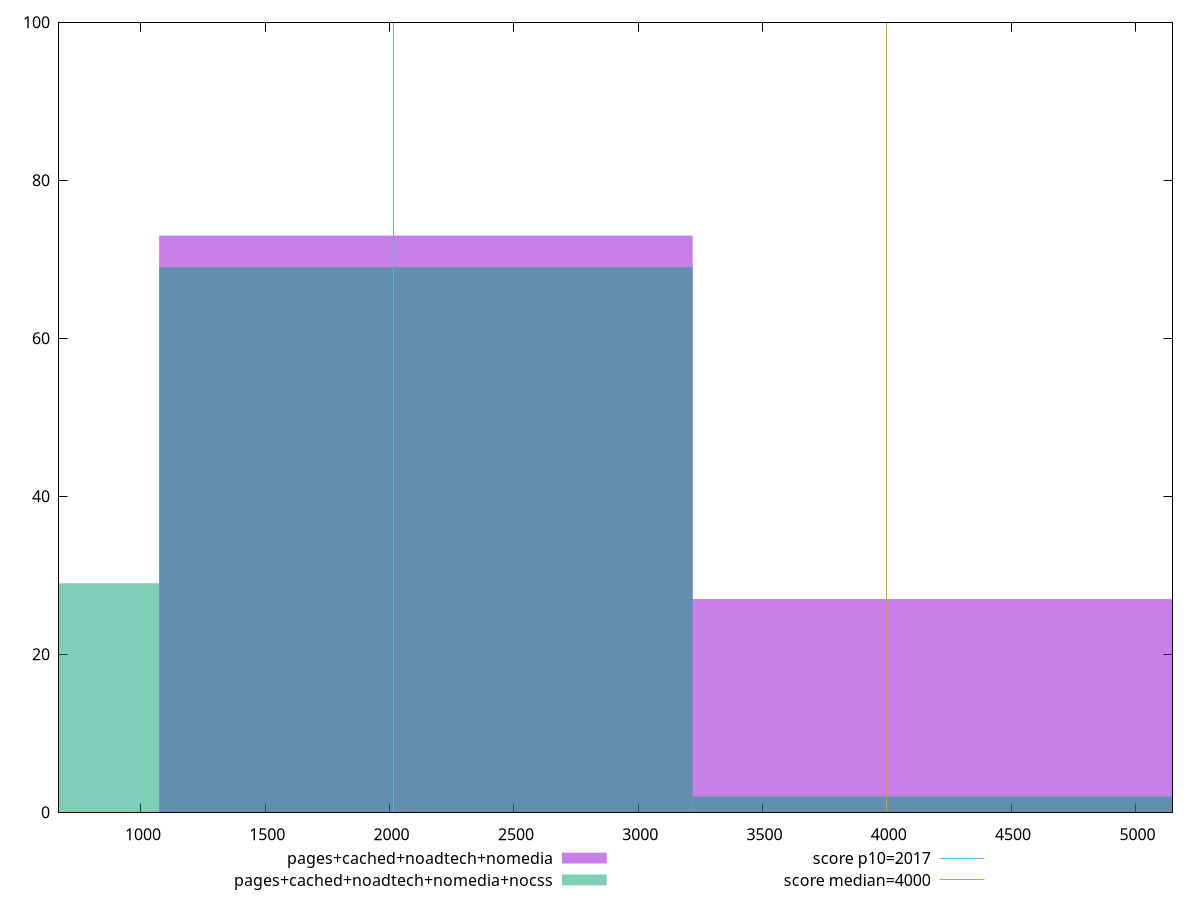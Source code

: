 reset

$pagesCachedNoadtechNomedia <<EOF
2146.108404338827 73
4292.216808677654 27
EOF

$pagesCachedNoadtechNomediaNocss <<EOF
2146.108404338827 69
0 29
4292.216808677654 2
EOF

set key outside below
set boxwidth 2146.108404338827
set xrange [670.2560000000004:5149.143999999999]
set yrange [0:100]
set trange [0:100]
set style fill transparent solid 0.5 noborder

set parametric
set terminal svg size 640, 500 enhanced background rgb 'white'
set output "report_00015_2021-02-09T16-11-33.973Z/mainthread-work-breakdown/comparison/histogram/3_vs_4.svg"

plot $pagesCachedNoadtechNomedia title "pages+cached+noadtech+nomedia" with boxes, \
     $pagesCachedNoadtechNomediaNocss title "pages+cached+noadtech+nomedia+nocss" with boxes, \
     2017,t title "score p10=2017", \
     4000,t title "score median=4000"

reset
